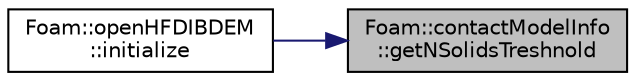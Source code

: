 digraph "Foam::contactModelInfo::getNSolidsTreshnold"
{
 // LATEX_PDF_SIZE
  edge [fontname="Helvetica",fontsize="10",labelfontname="Helvetica",labelfontsize="10"];
  node [fontname="Helvetica",fontsize="10",shape=record];
  rankdir="RL";
  Node1 [label="Foam::contactModelInfo\l::getNSolidsTreshnold",height=0.2,width=0.4,color="black", fillcolor="grey75", style="filled", fontcolor="black",tooltip=" "];
  Node1 -> Node2 [dir="back",color="midnightblue",fontsize="10",style="solid",fontname="Helvetica"];
  Node2 [label="Foam::openHFDIBDEM\l::initialize",height=0.2,width=0.4,color="black", fillcolor="white", style="filled",URL="$classFoam_1_1openHFDIBDEM.html#a069fae49418d3465356c0f86fa39a0ea",tooltip=" "];
}
